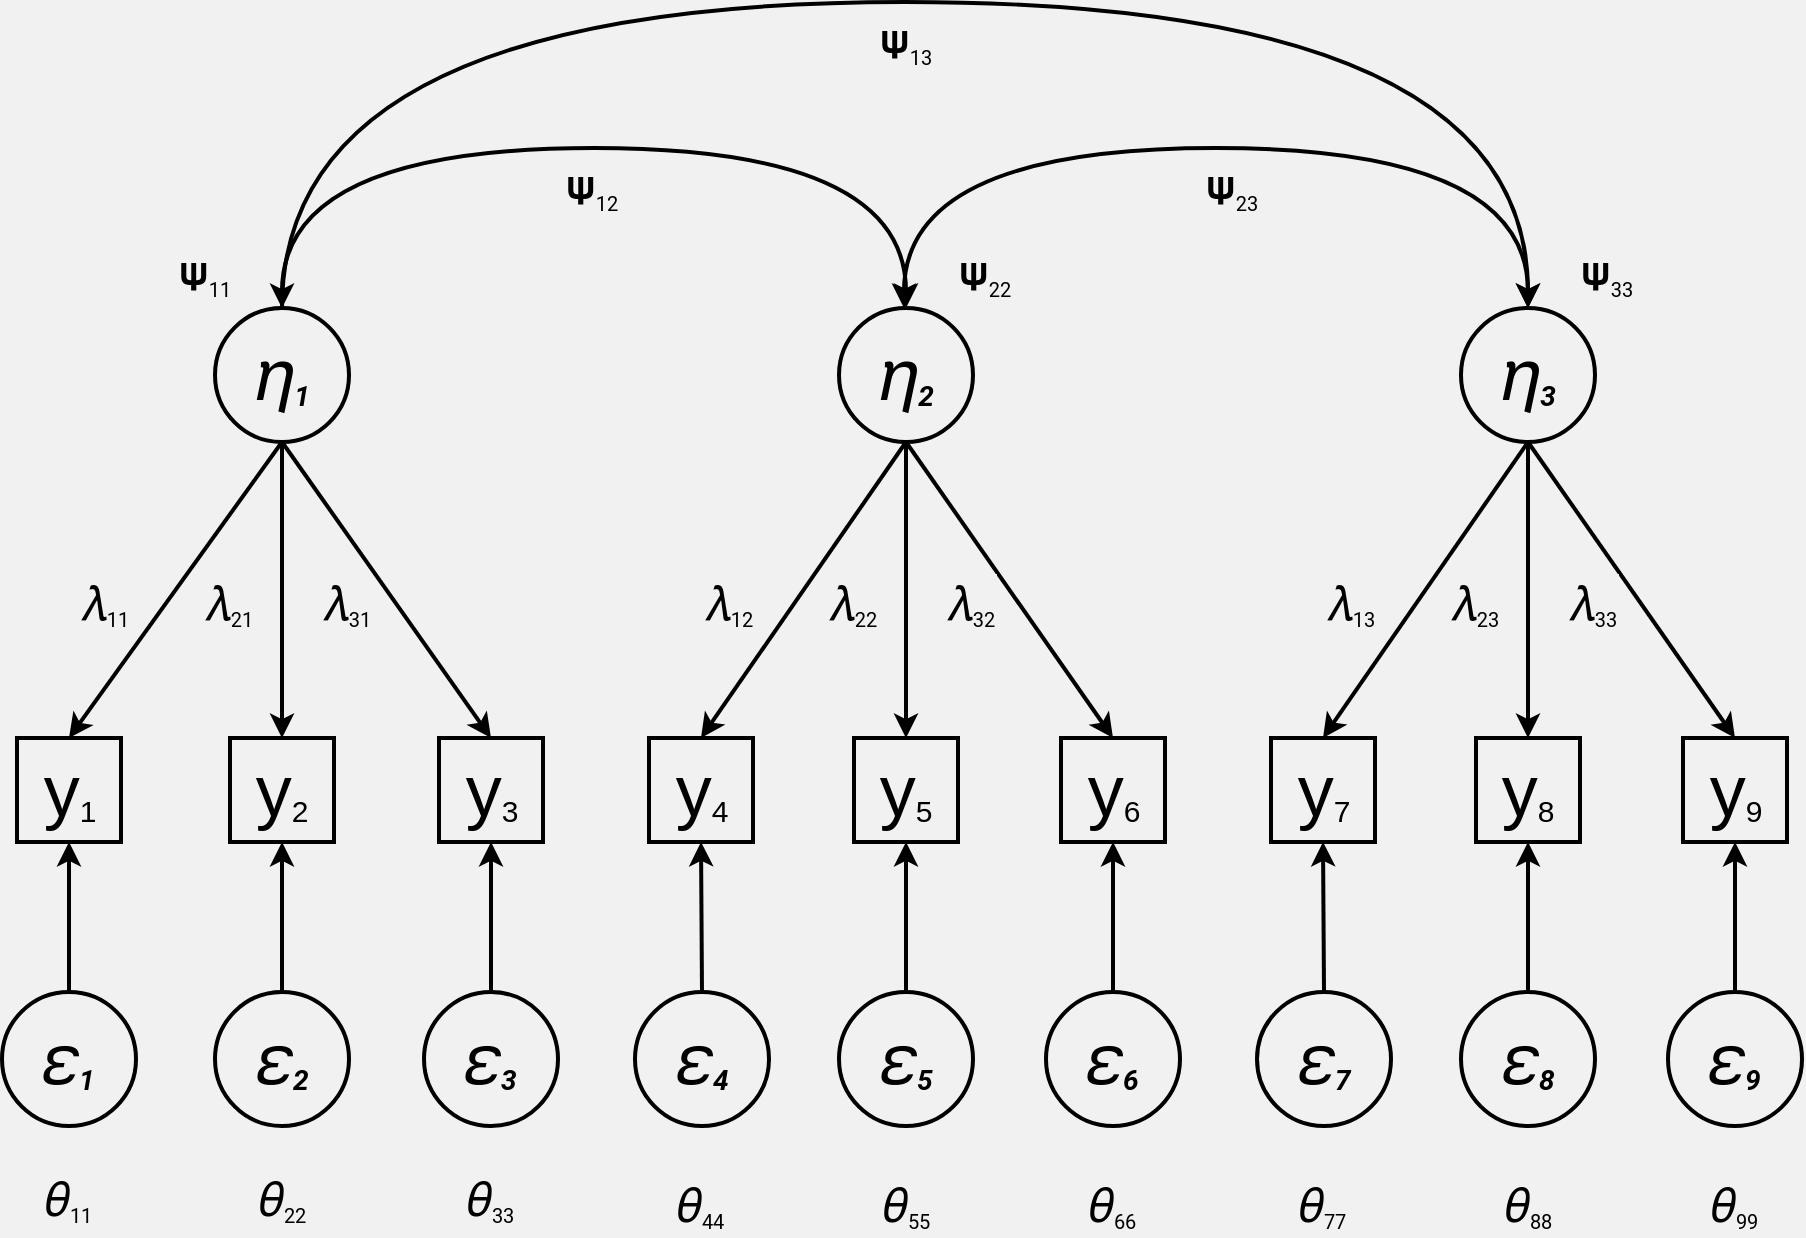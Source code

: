 <mxfile version="24.7.8">
  <diagram name="Página-1" id="ywiBC3HDWrVH8LoYeoai">
    <mxGraphModel dx="1393" dy="817" grid="0" gridSize="10" guides="1" tooltips="1" connect="1" arrows="1" fold="1" page="0" pageScale="1" pageWidth="1169" pageHeight="827" background="#f1f1f1" math="0" shadow="0">
      <root>
        <mxCell id="0" />
        <mxCell id="1" parent="0" />
        <mxCell id="p4lTBXX4uPj8gvHeLf1A-26" style="edgeStyle=orthogonalEdgeStyle;curved=1;rounded=0;orthogonalLoop=1;jettySize=auto;html=1;exitX=0.5;exitY=0;exitDx=0;exitDy=0;entryX=0.5;entryY=0;entryDx=0;entryDy=0;fillColor=#f5f5f5;strokeColor=#000000;labelBackgroundColor=#f1f1f1;strokeWidth=2;fontColor=default;" edge="1" parent="1" source="GbyF3fx3f7htL4Zepof5-1" target="p4lTBXX4uPj8gvHeLf1A-1">
          <mxGeometry relative="1" as="geometry">
            <Array as="points">
              <mxPoint x="262" y="69" />
              <mxPoint x="885" y="69" />
            </Array>
          </mxGeometry>
        </mxCell>
        <mxCell id="GbyF3fx3f7htL4Zepof5-1" value="&lt;span style=&quot;font-family: &amp;quot;Source Sans Pro&amp;quot;, Roboto, &amp;quot;San Francisco&amp;quot;, &amp;quot;Segoe UI&amp;quot;, sans-serif;&quot;&gt;&lt;font&gt;&lt;font style=&quot;font-size: 36px;&quot;&gt;𝜂&lt;/font&gt;&lt;i style=&quot;&quot;&gt;&lt;b style=&quot;&quot;&gt;&lt;sub style=&quot;&quot;&gt;&lt;font style=&quot;font-size: 14px;&quot;&gt;1&lt;/font&gt;&lt;/sub&gt;&lt;/b&gt;&lt;/i&gt;&lt;/font&gt;&lt;/span&gt;" style="ellipse;whiteSpace=wrap;html=1;aspect=fixed;strokeColor=#000000;fillColor=#f1f1f1;fontColor=default;labelBackgroundColor=#f1f1f1;strokeWidth=2;" parent="1" vertex="1">
          <mxGeometry x="228.5" y="222" width="67" height="67" as="geometry" />
        </mxCell>
        <mxCell id="GbyF3fx3f7htL4Zepof5-2" value="&lt;span style=&quot;font-family: &amp;quot;Source Sans Pro&amp;quot;, Roboto, &amp;quot;San Francisco&amp;quot;, &amp;quot;Segoe UI&amp;quot;, sans-serif;&quot;&gt;&lt;font&gt;&lt;font style=&quot;font-size: 36px;&quot;&gt;𝜂&lt;/font&gt;&lt;i style=&quot;&quot;&gt;&lt;b style=&quot;&quot;&gt;&lt;sub style=&quot;&quot;&gt;&lt;font style=&quot;font-size: 14px;&quot;&gt;2&lt;/font&gt;&lt;/sub&gt;&lt;/b&gt;&lt;/i&gt;&lt;/font&gt;&lt;/span&gt;" style="ellipse;whiteSpace=wrap;html=1;aspect=fixed;strokeColor=#000000;fillColor=#f1f1f1;fontColor=default;labelBackgroundColor=#f1f1f1;strokeWidth=2;" parent="1" vertex="1">
          <mxGeometry x="540.5" y="222" width="67" height="67" as="geometry" />
        </mxCell>
        <mxCell id="GbyF3fx3f7htL4Zepof5-3" value="&lt;font style=&quot;&quot;&gt;&lt;span style=&quot;font-size: 36px;&quot;&gt;y&lt;/span&gt;&lt;sub style=&quot;&quot;&gt;&lt;font style=&quot;font-size: 15px;&quot;&gt;2&lt;/font&gt;&lt;/sub&gt;&lt;/font&gt;" style="whiteSpace=wrap;html=1;aspect=fixed;strokeColor=#000000;fillColor=#f1f1f1;fontColor=default;labelBackgroundColor=#f1f1f1;strokeWidth=2;" parent="1" vertex="1">
          <mxGeometry x="236" y="437" width="52" height="52" as="geometry" />
        </mxCell>
        <mxCell id="GbyF3fx3f7htL4Zepof5-4" value="&lt;font style=&quot;&quot;&gt;&lt;span style=&quot;font-size: 36px;&quot;&gt;y&lt;/span&gt;&lt;sub style=&quot;&quot;&gt;&lt;font style=&quot;font-size: 15px;&quot;&gt;1&lt;/font&gt;&lt;/sub&gt;&lt;/font&gt;" style="whiteSpace=wrap;html=1;aspect=fixed;strokeColor=#000000;fillColor=#f1f1f1;fontColor=default;strokeWidth=2;" parent="1" vertex="1">
          <mxGeometry x="129.5" y="437" width="52" height="52" as="geometry" />
        </mxCell>
        <mxCell id="GbyF3fx3f7htL4Zepof5-5" value="&lt;font style=&quot;&quot;&gt;&lt;span style=&quot;font-size: 36px;&quot;&gt;y&lt;/span&gt;&lt;sub style=&quot;&quot;&gt;&lt;font style=&quot;font-size: 15px;&quot;&gt;3&lt;/font&gt;&lt;/sub&gt;&lt;/font&gt;" style="whiteSpace=wrap;html=1;aspect=fixed;strokeColor=#000000;fillColor=#f1f1f1;fontColor=default;labelBackgroundColor=#f1f1f1;strokeWidth=2;" parent="1" vertex="1">
          <mxGeometry x="340.5" y="437" width="52" height="52" as="geometry" />
        </mxCell>
        <mxCell id="GbyF3fx3f7htL4Zepof5-6" value="&lt;font style=&quot;&quot;&gt;&lt;span style=&quot;font-size: 36px;&quot;&gt;y&lt;/span&gt;&lt;sub style=&quot;&quot;&gt;&lt;font style=&quot;font-size: 15px;&quot;&gt;5&lt;/font&gt;&lt;/sub&gt;&lt;/font&gt;" style="whiteSpace=wrap;html=1;aspect=fixed;strokeColor=#000000;fillColor=#f1f1f1;fontColor=default;labelBackgroundColor=#f1f1f1;strokeWidth=2;" parent="1" vertex="1">
          <mxGeometry x="548" y="437" width="52" height="52" as="geometry" />
        </mxCell>
        <mxCell id="GbyF3fx3f7htL4Zepof5-7" value="&lt;font style=&quot;&quot;&gt;&lt;span style=&quot;font-size: 36px;&quot;&gt;y&lt;/span&gt;&lt;sub style=&quot;&quot;&gt;&lt;font style=&quot;font-size: 15px;&quot;&gt;4&lt;/font&gt;&lt;/sub&gt;&lt;/font&gt;" style="whiteSpace=wrap;html=1;aspect=fixed;strokeColor=#000000;fillColor=#f1f1f1;fontColor=default;labelBackgroundColor=#f1f1f1;strokeWidth=2;" parent="1" vertex="1">
          <mxGeometry x="445.5" y="437" width="52" height="52" as="geometry" />
        </mxCell>
        <mxCell id="GbyF3fx3f7htL4Zepof5-8" value="&lt;font style=&quot;&quot;&gt;&lt;span style=&quot;font-size: 36px;&quot;&gt;y&lt;/span&gt;&lt;sub style=&quot;&quot;&gt;&lt;font style=&quot;font-size: 15px;&quot;&gt;6&lt;/font&gt;&lt;/sub&gt;&lt;/font&gt;" style="whiteSpace=wrap;html=1;aspect=fixed;strokeColor=#000000;fillColor=#f1f1f1;fontColor=default;labelBackgroundColor=#f1f1f1;strokeWidth=2;" parent="1" vertex="1">
          <mxGeometry x="651.5" y="437" width="52" height="52" as="geometry" />
        </mxCell>
        <mxCell id="GbyF3fx3f7htL4Zepof5-9" value="" style="endArrow=classic;html=1;rounded=0;entryX=0.5;entryY=0;entryDx=0;entryDy=0;exitX=0.5;exitY=1;exitDx=0;exitDy=0;strokeColor=#000000;fillColor=#f5f5f5;labelBackgroundColor=#f1f1f1;strokeWidth=2;fontColor=default;" parent="1" source="GbyF3fx3f7htL4Zepof5-1" target="GbyF3fx3f7htL4Zepof5-4" edge="1">
          <mxGeometry width="50" height="50" relative="1" as="geometry">
            <mxPoint x="204.5" y="305" as="sourcePoint" />
            <mxPoint x="97.5" y="498" as="targetPoint" />
          </mxGeometry>
        </mxCell>
        <mxCell id="GbyF3fx3f7htL4Zepof5-10" value="" style="endArrow=classic;html=1;rounded=0;exitX=0.5;exitY=1;exitDx=0;exitDy=0;entryX=0.5;entryY=0;entryDx=0;entryDy=0;strokeColor=#000000;fillColor=#f5f5f5;labelBackgroundColor=#f1f1f1;strokeWidth=2;fontColor=default;" parent="1" source="GbyF3fx3f7htL4Zepof5-1" target="GbyF3fx3f7htL4Zepof5-3" edge="1">
          <mxGeometry width="50" height="50" relative="1" as="geometry">
            <mxPoint x="265.5" y="297" as="sourcePoint" />
            <mxPoint x="165.5" y="490" as="targetPoint" />
          </mxGeometry>
        </mxCell>
        <mxCell id="GbyF3fx3f7htL4Zepof5-11" value="" style="endArrow=classic;html=1;rounded=0;exitX=0.5;exitY=1;exitDx=0;exitDy=0;entryX=0.5;entryY=0;entryDx=0;entryDy=0;strokeColor=#000000;fillColor=#f5f5f5;labelBackgroundColor=#f1f1f1;strokeWidth=2;fontColor=default;" parent="1" source="GbyF3fx3f7htL4Zepof5-1" target="GbyF3fx3f7htL4Zepof5-5" edge="1">
          <mxGeometry width="50" height="50" relative="1" as="geometry">
            <mxPoint x="275.5" y="307" as="sourcePoint" />
            <mxPoint x="175.5" y="500" as="targetPoint" />
          </mxGeometry>
        </mxCell>
        <mxCell id="GbyF3fx3f7htL4Zepof5-12" value="" style="endArrow=classic;html=1;rounded=0;entryX=0.5;entryY=0;entryDx=0;entryDy=0;exitX=0.5;exitY=1;exitDx=0;exitDy=0;strokeColor=#000000;fillColor=#f5f5f5;labelBackgroundColor=#f1f1f1;strokeWidth=2;fontColor=default;" parent="1" source="GbyF3fx3f7htL4Zepof5-2" target="GbyF3fx3f7htL4Zepof5-7" edge="1">
          <mxGeometry width="50" height="50" relative="1" as="geometry">
            <mxPoint x="573.5" y="310" as="sourcePoint" />
            <mxPoint x="466.5" y="501" as="targetPoint" />
          </mxGeometry>
        </mxCell>
        <mxCell id="GbyF3fx3f7htL4Zepof5-13" value="" style="endArrow=classic;html=1;rounded=0;exitX=0.5;exitY=1;exitDx=0;exitDy=0;entryX=0.5;entryY=0;entryDx=0;entryDy=0;strokeColor=#000000;fillColor=#f5f5f5;labelBackgroundColor=#f1f1f1;strokeWidth=2;fontColor=default;" parent="1" source="GbyF3fx3f7htL4Zepof5-2" target="GbyF3fx3f7htL4Zepof5-6" edge="1">
          <mxGeometry width="50" height="50" relative="1" as="geometry">
            <mxPoint x="573.5" y="310" as="sourcePoint" />
            <mxPoint x="573.5" y="501" as="targetPoint" />
          </mxGeometry>
        </mxCell>
        <mxCell id="GbyF3fx3f7htL4Zepof5-14" value="" style="endArrow=classic;html=1;rounded=0;exitX=0.5;exitY=1;exitDx=0;exitDy=0;entryX=0.5;entryY=0;entryDx=0;entryDy=0;strokeColor=#000000;fillColor=#f5f5f5;labelBackgroundColor=#f1f1f1;strokeWidth=2;fontColor=default;" parent="1" source="GbyF3fx3f7htL4Zepof5-2" target="GbyF3fx3f7htL4Zepof5-8" edge="1">
          <mxGeometry width="50" height="50" relative="1" as="geometry">
            <mxPoint x="573.5" y="310" as="sourcePoint" />
            <mxPoint x="677.5" y="501" as="targetPoint" />
          </mxGeometry>
        </mxCell>
        <mxCell id="GbyF3fx3f7htL4Zepof5-18" value="" style="endArrow=classic;startArrow=classic;html=1;rounded=0;exitX=0.5;exitY=0;exitDx=0;exitDy=0;entryX=0.5;entryY=0;entryDx=0;entryDy=0;edgeStyle=orthogonalEdgeStyle;curved=1;strokeColor=#000000;fillColor=#f5f5f5;labelBackgroundColor=#f1f1f1;strokeWidth=2;fontColor=default;" parent="1" source="GbyF3fx3f7htL4Zepof5-1" target="GbyF3fx3f7htL4Zepof5-2" edge="1">
          <mxGeometry width="50" height="50" relative="1" as="geometry">
            <mxPoint x="274.5" y="211" as="sourcePoint" />
            <mxPoint x="324.5" y="161" as="targetPoint" />
            <Array as="points">
              <mxPoint x="262.5" y="142" />
              <mxPoint x="574.5" y="142" />
            </Array>
          </mxGeometry>
        </mxCell>
        <mxCell id="GbyF3fx3f7htL4Zepof5-20" value="&lt;span style=&quot;font-family: &amp;quot;Source Sans Pro&amp;quot;, Roboto, &amp;quot;San Francisco&amp;quot;, &amp;quot;Segoe UI&amp;quot;, sans-serif; background-color: rgb(241, 241, 241);&quot;&gt;&lt;font style=&quot;&quot;&gt;&lt;font style=&quot;&quot;&gt;&lt;font style=&quot;font-size: 36px;&quot;&gt;𝜀&lt;/font&gt;&lt;/font&gt;&lt;i style=&quot;&quot;&gt;&lt;b style=&quot;&quot;&gt;&lt;sub style=&quot;&quot;&gt;&lt;font style=&quot;font-size: 14px;&quot;&gt;1&lt;/font&gt;&lt;/sub&gt;&lt;/b&gt;&lt;/i&gt;&lt;/font&gt;&lt;/span&gt;" style="ellipse;whiteSpace=wrap;html=1;aspect=fixed;strokeColor=#000000;fillColor=#f1f1f1;fontColor=default;strokeWidth=2;" parent="1" vertex="1">
          <mxGeometry x="122" y="564" width="67" height="67" as="geometry" />
        </mxCell>
        <mxCell id="GbyF3fx3f7htL4Zepof5-21" value="&lt;span style=&quot;font-family: &amp;quot;Source Sans Pro&amp;quot;, Roboto, &amp;quot;San Francisco&amp;quot;, &amp;quot;Segoe UI&amp;quot;, sans-serif;&quot;&gt;&lt;font&gt;&lt;font&gt;&lt;font style=&quot;font-size: 36px;&quot;&gt;𝜀&lt;/font&gt;&lt;/font&gt;&lt;i style=&quot;&quot;&gt;&lt;b style=&quot;&quot;&gt;&lt;sub style=&quot;&quot;&gt;&lt;font style=&quot;font-size: 14px;&quot;&gt;2&lt;/font&gt;&lt;/sub&gt;&lt;/b&gt;&lt;/i&gt;&lt;/font&gt;&lt;/span&gt;" style="ellipse;whiteSpace=wrap;html=1;aspect=fixed;strokeColor=#000000;fillColor=#f1f1f1;fontColor=default;labelBackgroundColor=#f1f1f1;strokeWidth=2;" parent="1" vertex="1">
          <mxGeometry x="228.5" y="564" width="67" height="67" as="geometry" />
        </mxCell>
        <mxCell id="GbyF3fx3f7htL4Zepof5-22" value="&lt;span style=&quot;font-family: &amp;quot;Source Sans Pro&amp;quot;, Roboto, &amp;quot;San Francisco&amp;quot;, &amp;quot;Segoe UI&amp;quot;, sans-serif;&quot;&gt;&lt;font&gt;&lt;font&gt;&lt;font style=&quot;font-size: 36px;&quot;&gt;𝜀&lt;/font&gt;&lt;/font&gt;&lt;i style=&quot;&quot;&gt;&lt;b style=&quot;&quot;&gt;&lt;sub style=&quot;&quot;&gt;&lt;font style=&quot;font-size: 14px;&quot;&gt;3&lt;/font&gt;&lt;/sub&gt;&lt;/b&gt;&lt;/i&gt;&lt;/font&gt;&lt;/span&gt;" style="ellipse;whiteSpace=wrap;html=1;aspect=fixed;strokeColor=#000000;fillColor=#f1f1f1;fontColor=default;labelBackgroundColor=#f1f1f1;strokeWidth=2;" parent="1" vertex="1">
          <mxGeometry x="333" y="564" width="67" height="67" as="geometry" />
        </mxCell>
        <mxCell id="GbyF3fx3f7htL4Zepof5-23" value="&lt;span style=&quot;font-family: &amp;quot;Source Sans Pro&amp;quot;, Roboto, &amp;quot;San Francisco&amp;quot;, &amp;quot;Segoe UI&amp;quot;, sans-serif;&quot;&gt;&lt;font&gt;&lt;font&gt;&lt;font style=&quot;font-size: 36px;&quot;&gt;𝜀&lt;/font&gt;&lt;/font&gt;&lt;i style=&quot;&quot;&gt;&lt;b style=&quot;&quot;&gt;&lt;sub style=&quot;&quot;&gt;&lt;font style=&quot;font-size: 14px;&quot;&gt;4&lt;/font&gt;&lt;/sub&gt;&lt;/b&gt;&lt;/i&gt;&lt;/font&gt;&lt;/span&gt;" style="ellipse;whiteSpace=wrap;html=1;aspect=fixed;strokeColor=#000000;fillColor=#f1f1f1;fontColor=default;labelBackgroundColor=#f1f1f1;strokeWidth=2;" parent="1" vertex="1">
          <mxGeometry x="438.5" y="564" width="67" height="67" as="geometry" />
        </mxCell>
        <mxCell id="GbyF3fx3f7htL4Zepof5-24" value="&lt;span style=&quot;font-family: &amp;quot;Source Sans Pro&amp;quot;, Roboto, &amp;quot;San Francisco&amp;quot;, &amp;quot;Segoe UI&amp;quot;, sans-serif;&quot;&gt;&lt;font&gt;&lt;font&gt;&lt;font style=&quot;font-size: 36px;&quot;&gt;𝜀&lt;/font&gt;&lt;/font&gt;&lt;i style=&quot;&quot;&gt;&lt;b style=&quot;&quot;&gt;&lt;sub style=&quot;&quot;&gt;&lt;font style=&quot;font-size: 14px;&quot;&gt;5&lt;/font&gt;&lt;/sub&gt;&lt;/b&gt;&lt;/i&gt;&lt;/font&gt;&lt;/span&gt;" style="ellipse;whiteSpace=wrap;html=1;aspect=fixed;strokeColor=#000000;fillColor=#f1f1f1;fontColor=default;labelBackgroundColor=#f1f1f1;strokeWidth=2;" parent="1" vertex="1">
          <mxGeometry x="540.5" y="564" width="67" height="67" as="geometry" />
        </mxCell>
        <mxCell id="GbyF3fx3f7htL4Zepof5-25" value="&lt;span style=&quot;font-family: &amp;quot;Source Sans Pro&amp;quot;, Roboto, &amp;quot;San Francisco&amp;quot;, &amp;quot;Segoe UI&amp;quot;, sans-serif;&quot;&gt;&lt;font&gt;&lt;font&gt;&lt;font style=&quot;font-size: 36px;&quot;&gt;𝜀&lt;/font&gt;&lt;/font&gt;&lt;i style=&quot;&quot;&gt;&lt;b style=&quot;&quot;&gt;&lt;sub style=&quot;&quot;&gt;&lt;font style=&quot;font-size: 14px;&quot;&gt;6&lt;/font&gt;&lt;/sub&gt;&lt;/b&gt;&lt;/i&gt;&lt;/font&gt;&lt;/span&gt;" style="ellipse;whiteSpace=wrap;html=1;aspect=fixed;strokeColor=#000000;fillColor=#f1f1f1;fontColor=default;labelBackgroundColor=#f1f1f1;strokeWidth=2;" parent="1" vertex="1">
          <mxGeometry x="644" y="564" width="67" height="67" as="geometry" />
        </mxCell>
        <mxCell id="GbyF3fx3f7htL4Zepof5-26" value="" style="endArrow=classic;html=1;rounded=0;entryX=0.5;entryY=1;entryDx=0;entryDy=0;exitX=0.5;exitY=0;exitDx=0;exitDy=0;strokeColor=#000000;fillColor=#f5f5f5;labelBackgroundColor=#f1f1f1;strokeWidth=2;fontColor=default;" parent="1" source="GbyF3fx3f7htL4Zepof5-20" target="GbyF3fx3f7htL4Zepof5-4" edge="1">
          <mxGeometry width="50" height="50" relative="1" as="geometry">
            <mxPoint x="268.5" y="317" as="sourcePoint" />
            <mxPoint x="161.5" y="508" as="targetPoint" />
          </mxGeometry>
        </mxCell>
        <mxCell id="GbyF3fx3f7htL4Zepof5-28" value="" style="endArrow=classic;html=1;rounded=0;entryX=0.5;entryY=1;entryDx=0;entryDy=0;exitX=0.5;exitY=0;exitDx=0;exitDy=0;strokeColor=#000000;fillColor=#f5f5f5;labelBackgroundColor=#f1f1f1;strokeWidth=2;fontColor=default;" parent="1" source="GbyF3fx3f7htL4Zepof5-21" target="GbyF3fx3f7htL4Zepof5-3" edge="1">
          <mxGeometry width="50" height="50" relative="1" as="geometry">
            <mxPoint x="261.5" y="539" as="sourcePoint" />
            <mxPoint x="261.5" y="487" as="targetPoint" />
          </mxGeometry>
        </mxCell>
        <mxCell id="GbyF3fx3f7htL4Zepof5-30" value="" style="endArrow=classic;html=1;rounded=0;entryX=0.5;entryY=1;entryDx=0;entryDy=0;exitX=0.5;exitY=0;exitDx=0;exitDy=0;strokeColor=#000000;fillColor=#f5f5f5;labelBackgroundColor=#f1f1f1;strokeWidth=2;fontColor=default;" parent="1" source="GbyF3fx3f7htL4Zepof5-22" target="GbyF3fx3f7htL4Zepof5-5" edge="1">
          <mxGeometry width="50" height="50" relative="1" as="geometry">
            <mxPoint x="366" y="551" as="sourcePoint" />
            <mxPoint x="366" y="499" as="targetPoint" />
          </mxGeometry>
        </mxCell>
        <mxCell id="GbyF3fx3f7htL4Zepof5-31" value="" style="endArrow=classic;html=1;rounded=0;entryX=0.5;entryY=1;entryDx=0;entryDy=0;exitX=0.5;exitY=0;exitDx=0;exitDy=0;strokeColor=#000000;fillColor=#f5f5f5;labelBackgroundColor=#f1f1f1;strokeWidth=2;fontColor=default;" parent="1" source="GbyF3fx3f7htL4Zepof5-23" target="GbyF3fx3f7htL4Zepof5-7" edge="1">
          <mxGeometry width="50" height="50" relative="1" as="geometry">
            <mxPoint x="376.5" y="551" as="sourcePoint" />
            <mxPoint x="376.5" y="499" as="targetPoint" />
          </mxGeometry>
        </mxCell>
        <mxCell id="GbyF3fx3f7htL4Zepof5-32" value="" style="endArrow=classic;html=1;rounded=0;entryX=0.5;entryY=1;entryDx=0;entryDy=0;exitX=0.5;exitY=0;exitDx=0;exitDy=0;strokeColor=#000000;fillColor=#f5f5f5;labelBackgroundColor=#f1f1f1;strokeWidth=2;fontColor=default;" parent="1" source="GbyF3fx3f7htL4Zepof5-24" target="GbyF3fx3f7htL4Zepof5-6" edge="1">
          <mxGeometry width="50" height="50" relative="1" as="geometry">
            <mxPoint x="482.5" y="551" as="sourcePoint" />
            <mxPoint x="481.5" y="499" as="targetPoint" />
          </mxGeometry>
        </mxCell>
        <mxCell id="GbyF3fx3f7htL4Zepof5-33" value="" style="endArrow=classic;html=1;rounded=0;entryX=0.5;entryY=1;entryDx=0;entryDy=0;exitX=0.5;exitY=0;exitDx=0;exitDy=0;strokeColor=#000000;fillColor=#f5f5f5;labelBackgroundColor=#f1f1f1;strokeWidth=2;fontColor=default;" parent="1" source="GbyF3fx3f7htL4Zepof5-25" target="GbyF3fx3f7htL4Zepof5-8" edge="1">
          <mxGeometry width="50" height="50" relative="1" as="geometry">
            <mxPoint x="679.5" y="548" as="sourcePoint" />
            <mxPoint x="679.5" y="496" as="targetPoint" />
          </mxGeometry>
        </mxCell>
        <mxCell id="GbyF3fx3f7htL4Zepof5-37" value="&lt;span style=&quot;font-family: &amp;quot;Source Sans Pro&amp;quot;, Roboto, &amp;quot;San Francisco&amp;quot;, &amp;quot;Segoe UI&amp;quot;, sans-serif;&quot;&gt;&lt;font style=&quot;&quot;&gt;&lt;span style=&quot;font-size: 18px;&quot;&gt;𝚿&lt;/span&gt;&lt;sub style=&quot;&quot;&gt;&lt;font style=&quot;&quot;&gt;12&lt;/font&gt;&lt;/sub&gt;&lt;/font&gt;&lt;/span&gt;" style="text;html=1;align=center;verticalAlign=middle;whiteSpace=wrap;rounded=0;strokeColor=none;fillColor=#f1f1f1;fontColor=default;labelBackgroundColor=#f1f1f1;strokeWidth=2;" parent="1" vertex="1">
          <mxGeometry x="386.5" y="149" width="60" height="30" as="geometry" />
        </mxCell>
        <mxCell id="GbyF3fx3f7htL4Zepof5-41" value="&lt;span style=&quot;font-family: &amp;quot;Source Sans Pro&amp;quot;, Roboto, &amp;quot;San Francisco&amp;quot;, &amp;quot;Segoe UI&amp;quot;, sans-serif;&quot;&gt;&lt;font style=&quot;&quot;&gt;&lt;span style=&quot;font-size: 18px;&quot;&gt;𝚿&lt;/span&gt;&lt;sub style=&quot;&quot;&gt;&lt;font style=&quot;&quot;&gt;11&lt;/font&gt;&lt;/sub&gt;&lt;/font&gt;&lt;/span&gt;" style="text;html=1;align=center;verticalAlign=middle;whiteSpace=wrap;rounded=0;fillColor=#f1f1f1;fontColor=default;strokeColor=none;labelBackgroundColor=#f1f1f1;strokeWidth=2;" parent="1" vertex="1">
          <mxGeometry x="209.5" y="192" width="26.5" height="30" as="geometry" />
        </mxCell>
        <mxCell id="GbyF3fx3f7htL4Zepof5-42" value="&lt;span style=&quot;font-family: &amp;quot;Source Sans Pro&amp;quot;, Roboto, &amp;quot;San Francisco&amp;quot;, &amp;quot;Segoe UI&amp;quot;, sans-serif;&quot;&gt;&lt;font style=&quot;&quot;&gt;&lt;span style=&quot;font-size: 18px;&quot;&gt;𝚿&lt;/span&gt;&lt;sub style=&quot;&quot;&gt;&lt;font&gt;22&lt;/font&gt;&lt;/sub&gt;&lt;/font&gt;&lt;/span&gt;" style="text;html=1;align=center;verticalAlign=middle;whiteSpace=wrap;rounded=0;strokeColor=none;fillColor=#f1f1f1;fontColor=default;labelBackgroundColor=#f1f1f1;strokeWidth=2;" parent="1" vertex="1">
          <mxGeometry x="600" y="192" width="26.5" height="30" as="geometry" />
        </mxCell>
        <mxCell id="GbyF3fx3f7htL4Zepof5-50" value="&lt;span style=&quot;font-family: &amp;quot;Source Sans Pro&amp;quot;, Roboto, &amp;quot;San Francisco&amp;quot;, &amp;quot;Segoe UI&amp;quot;, sans-serif;&quot;&gt;&lt;font&gt;&lt;span&gt;&lt;font style=&quot;font-size: 24px;&quot;&gt;𝜃&lt;/font&gt;&lt;/span&gt;&lt;sub style=&quot;&quot;&gt;&lt;font&gt;11&lt;/font&gt;&lt;/sub&gt;&lt;/font&gt;&lt;/span&gt;" style="text;html=1;align=center;verticalAlign=middle;whiteSpace=wrap;rounded=0;strokeColor=none;fillColor=#f1f1f1;fontColor=default;labelBackgroundColor=#f1f1f1;strokeWidth=2;" parent="1" vertex="1">
          <mxGeometry x="142.25" y="653" width="26.5" height="30" as="geometry" />
        </mxCell>
        <mxCell id="GbyF3fx3f7htL4Zepof5-51" value="&lt;span style=&quot;font-family: &amp;quot;Source Sans Pro&amp;quot;, Roboto, &amp;quot;San Francisco&amp;quot;, &amp;quot;Segoe UI&amp;quot;, sans-serif;&quot;&gt;&lt;font&gt;&lt;span&gt;&lt;font style=&quot;font-size: 24px;&quot;&gt;𝜃&lt;/font&gt;&lt;/span&gt;&lt;sub style=&quot;&quot;&gt;&lt;font&gt;22&lt;/font&gt;&lt;/sub&gt;&lt;/font&gt;&lt;/span&gt;" style="text;html=1;align=center;verticalAlign=middle;whiteSpace=wrap;rounded=0;strokeColor=none;fillColor=#f1f1f1;fontColor=default;labelBackgroundColor=#f1f1f1;strokeWidth=2;" parent="1" vertex="1">
          <mxGeometry x="248.75" y="653" width="26.5" height="30" as="geometry" />
        </mxCell>
        <mxCell id="GbyF3fx3f7htL4Zepof5-52" value="&lt;span style=&quot;font-family: &amp;quot;Source Sans Pro&amp;quot;, Roboto, &amp;quot;San Francisco&amp;quot;, &amp;quot;Segoe UI&amp;quot;, sans-serif;&quot;&gt;&lt;font&gt;&lt;span&gt;&lt;font style=&quot;font-size: 24px;&quot;&gt;𝜃&lt;/font&gt;&lt;/span&gt;&lt;sub style=&quot;&quot;&gt;&lt;font&gt;33&lt;/font&gt;&lt;/sub&gt;&lt;/font&gt;&lt;/span&gt;" style="text;html=1;align=center;verticalAlign=middle;whiteSpace=wrap;rounded=0;strokeColor=none;fillColor=#f1f1f1;fontColor=default;labelBackgroundColor=#f1f1f1;strokeWidth=2;" parent="1" vertex="1">
          <mxGeometry x="353.25" y="653" width="26.5" height="30" as="geometry" />
        </mxCell>
        <mxCell id="GbyF3fx3f7htL4Zepof5-53" value="&lt;span style=&quot;font-family: &amp;quot;Source Sans Pro&amp;quot;, Roboto, &amp;quot;San Francisco&amp;quot;, &amp;quot;Segoe UI&amp;quot;, sans-serif;&quot;&gt;&lt;font&gt;&lt;span&gt;&lt;font style=&quot;font-size: 24px;&quot;&gt;𝜃&lt;/font&gt;&lt;/span&gt;&lt;sub style=&quot;&quot;&gt;&lt;font&gt;44&lt;/font&gt;&lt;/sub&gt;&lt;/font&gt;&lt;/span&gt;" style="text;html=1;align=center;verticalAlign=middle;whiteSpace=wrap;rounded=0;strokeColor=none;fillColor=#f1f1f1;fontColor=default;labelBackgroundColor=#f1f1f1;strokeWidth=2;" parent="1" vertex="1">
          <mxGeometry x="458.25" y="656" width="26.5" height="30" as="geometry" />
        </mxCell>
        <mxCell id="GbyF3fx3f7htL4Zepof5-54" value="&lt;span style=&quot;font-family: &amp;quot;Source Sans Pro&amp;quot;, Roboto, &amp;quot;San Francisco&amp;quot;, &amp;quot;Segoe UI&amp;quot;, sans-serif;&quot;&gt;&lt;font&gt;&lt;span&gt;&lt;font style=&quot;font-size: 24px;&quot;&gt;𝜃&lt;/font&gt;&lt;/span&gt;&lt;sub style=&quot;&quot;&gt;&lt;font&gt;55&lt;/font&gt;&lt;/sub&gt;&lt;/font&gt;&lt;/span&gt;" style="text;html=1;align=center;verticalAlign=middle;whiteSpace=wrap;rounded=0;strokeColor=none;fillColor=#f1f1f1;fontColor=default;labelBackgroundColor=#f1f1f1;strokeWidth=2;" parent="1" vertex="1">
          <mxGeometry x="560.75" y="656" width="26.5" height="30" as="geometry" />
        </mxCell>
        <mxCell id="GbyF3fx3f7htL4Zepof5-55" value="&lt;span style=&quot;font-family: &amp;quot;Source Sans Pro&amp;quot;, Roboto, &amp;quot;San Francisco&amp;quot;, &amp;quot;Segoe UI&amp;quot;, sans-serif;&quot;&gt;&lt;font&gt;&lt;span&gt;&lt;font style=&quot;font-size: 24px;&quot;&gt;𝜃&lt;/font&gt;&lt;/span&gt;&lt;sub style=&quot;&quot;&gt;&lt;font&gt;66&lt;/font&gt;&lt;/sub&gt;&lt;/font&gt;&lt;/span&gt;" style="text;html=1;align=center;verticalAlign=middle;whiteSpace=wrap;rounded=0;strokeColor=none;fillColor=#f1f1f1;fontColor=default;labelBackgroundColor=#f1f1f1;strokeWidth=2;" parent="1" vertex="1">
          <mxGeometry x="664.25" y="656" width="26.5" height="30" as="geometry" />
        </mxCell>
        <mxCell id="GbyF3fx3f7htL4Zepof5-56" value="&lt;span style=&quot;font-family: &amp;quot;Source Sans Pro&amp;quot;, Roboto, &amp;quot;San Francisco&amp;quot;, &amp;quot;Segoe UI&amp;quot;, sans-serif;&quot;&gt;&lt;font&gt;&lt;font style=&quot;font-size: 24px;&quot;&gt;𝜆&lt;/font&gt;&lt;sub style=&quot;&quot;&gt;&lt;font&gt;11&lt;/font&gt;&lt;/sub&gt;&lt;/font&gt;&lt;/span&gt;" style="text;html=1;align=center;verticalAlign=middle;whiteSpace=wrap;rounded=0;strokeColor=none;fillColor=#f1f1f1;fontColor=default;labelBackgroundColor=#f1f1f1;strokeWidth=2;" parent="1" vertex="1">
          <mxGeometry x="159.5" y="355" width="26.5" height="30" as="geometry" />
        </mxCell>
        <mxCell id="GbyF3fx3f7htL4Zepof5-57" value="&lt;span style=&quot;font-family: &amp;quot;Source Sans Pro&amp;quot;, Roboto, &amp;quot;San Francisco&amp;quot;, &amp;quot;Segoe UI&amp;quot;, sans-serif;&quot;&gt;&lt;font&gt;&lt;font style=&quot;font-size: 24px;&quot;&gt;𝜆&lt;/font&gt;&lt;sub style=&quot;&quot;&gt;&lt;font&gt;21&lt;/font&gt;&lt;/sub&gt;&lt;/font&gt;&lt;/span&gt;" style="text;html=1;align=center;verticalAlign=middle;whiteSpace=wrap;rounded=0;strokeColor=none;fillColor=#f1f1f1;fontColor=default;labelBackgroundColor=#f1f1f1;strokeWidth=2;" parent="1" vertex="1">
          <mxGeometry x="221.5" y="355" width="26.5" height="30" as="geometry" />
        </mxCell>
        <mxCell id="GbyF3fx3f7htL4Zepof5-58" value="&lt;span style=&quot;font-family: &amp;quot;Source Sans Pro&amp;quot;, Roboto, &amp;quot;San Francisco&amp;quot;, &amp;quot;Segoe UI&amp;quot;, sans-serif;&quot;&gt;&lt;font&gt;&lt;font style=&quot;font-size: 24px;&quot;&gt;𝜆&lt;/font&gt;&lt;sub style=&quot;&quot;&gt;&lt;font&gt;31&lt;/font&gt;&lt;/sub&gt;&lt;/font&gt;&lt;/span&gt;" style="text;html=1;align=center;verticalAlign=middle;whiteSpace=wrap;rounded=0;strokeColor=none;fillColor=#f1f1f1;fontColor=default;labelBackgroundColor=#f1f1f1;strokeWidth=2;" parent="1" vertex="1">
          <mxGeometry x="281" y="355" width="26.5" height="30" as="geometry" />
        </mxCell>
        <mxCell id="GbyF3fx3f7htL4Zepof5-59" value="&lt;span style=&quot;font-family: &amp;quot;Source Sans Pro&amp;quot;, Roboto, &amp;quot;San Francisco&amp;quot;, &amp;quot;Segoe UI&amp;quot;, sans-serif;&quot;&gt;&lt;font&gt;&lt;font style=&quot;font-size: 24px;&quot;&gt;𝜆&lt;/font&gt;&lt;sub style=&quot;&quot;&gt;&lt;font&gt;12&lt;/font&gt;&lt;/sub&gt;&lt;/font&gt;&lt;/span&gt;" style="text;html=1;align=center;verticalAlign=middle;whiteSpace=wrap;rounded=0;strokeColor=none;fillColor=#f1f1f1;fontColor=default;labelBackgroundColor=#f1f1f1;strokeWidth=2;" parent="1" vertex="1">
          <mxGeometry x="471.5" y="355" width="26.5" height="30" as="geometry" />
        </mxCell>
        <mxCell id="GbyF3fx3f7htL4Zepof5-61" value="&lt;span style=&quot;font-family: &amp;quot;Source Sans Pro&amp;quot;, Roboto, &amp;quot;San Francisco&amp;quot;, &amp;quot;Segoe UI&amp;quot;, sans-serif;&quot;&gt;&lt;font&gt;&lt;font style=&quot;font-size: 24px;&quot;&gt;𝜆&lt;/font&gt;&lt;sub style=&quot;&quot;&gt;&lt;font&gt;32&lt;/font&gt;&lt;/sub&gt;&lt;/font&gt;&lt;/span&gt;" style="text;html=1;align=center;verticalAlign=middle;whiteSpace=wrap;rounded=0;strokeColor=none;fillColor=#f1f1f1;fontColor=default;labelBackgroundColor=#f1f1f1;strokeWidth=2;" parent="1" vertex="1">
          <mxGeometry x="593" y="355" width="26.5" height="30" as="geometry" />
        </mxCell>
        <mxCell id="GbyF3fx3f7htL4Zepof5-60" value="&lt;span style=&quot;font-family: &amp;quot;Source Sans Pro&amp;quot;, Roboto, &amp;quot;San Francisco&amp;quot;, &amp;quot;Segoe UI&amp;quot;, sans-serif;&quot;&gt;&lt;font&gt;&lt;font style=&quot;font-size: 24px;&quot;&gt;𝜆&lt;/font&gt;&lt;sub style=&quot;&quot;&gt;&lt;font&gt;22&lt;/font&gt;&lt;/sub&gt;&lt;/font&gt;&lt;/span&gt;" style="text;html=1;align=center;verticalAlign=middle;whiteSpace=wrap;rounded=0;strokeColor=none;fillColor=#f1f1f1;fontColor=default;labelBackgroundColor=#f1f1f1;strokeWidth=2;" parent="1" vertex="1">
          <mxGeometry x="533.5" y="355" width="26.5" height="30" as="geometry" />
        </mxCell>
        <mxCell id="p4lTBXX4uPj8gvHeLf1A-1" value="&lt;span style=&quot;font-family: &amp;quot;Source Sans Pro&amp;quot;, Roboto, &amp;quot;San Francisco&amp;quot;, &amp;quot;Segoe UI&amp;quot;, sans-serif;&quot;&gt;&lt;font&gt;&lt;font style=&quot;font-size: 36px;&quot;&gt;𝜂&lt;/font&gt;&lt;i style=&quot;&quot;&gt;&lt;b style=&quot;&quot;&gt;&lt;sub style=&quot;&quot;&gt;&lt;font style=&quot;font-size: 14px;&quot;&gt;3&lt;/font&gt;&lt;/sub&gt;&lt;/b&gt;&lt;/i&gt;&lt;/font&gt;&lt;/span&gt;" style="ellipse;whiteSpace=wrap;html=1;aspect=fixed;strokeColor=#000000;fillColor=#f1f1f1;fontColor=default;labelBackgroundColor=#f1f1f1;strokeWidth=2;" vertex="1" parent="1">
          <mxGeometry x="851.5" y="222" width="67" height="67" as="geometry" />
        </mxCell>
        <mxCell id="p4lTBXX4uPj8gvHeLf1A-2" value="&lt;font style=&quot;&quot;&gt;&lt;span style=&quot;font-size: 36px;&quot;&gt;y&lt;/span&gt;&lt;sub style=&quot;&quot;&gt;&lt;font style=&quot;font-size: 15px;&quot;&gt;8&lt;/font&gt;&lt;/sub&gt;&lt;/font&gt;" style="whiteSpace=wrap;html=1;aspect=fixed;strokeColor=#000000;fillColor=#f1f1f1;fontColor=default;labelBackgroundColor=#f1f1f1;strokeWidth=2;" vertex="1" parent="1">
          <mxGeometry x="859" y="437" width="52" height="52" as="geometry" />
        </mxCell>
        <mxCell id="p4lTBXX4uPj8gvHeLf1A-3" value="&lt;font style=&quot;&quot;&gt;&lt;span style=&quot;font-size: 36px;&quot;&gt;y&lt;/span&gt;&lt;sub style=&quot;&quot;&gt;&lt;font style=&quot;font-size: 15px;&quot;&gt;7&lt;/font&gt;&lt;/sub&gt;&lt;/font&gt;" style="whiteSpace=wrap;html=1;aspect=fixed;strokeColor=#000000;fillColor=#f1f1f1;fontColor=default;labelBackgroundColor=#f1f1f1;strokeWidth=2;" vertex="1" parent="1">
          <mxGeometry x="756.5" y="437" width="52" height="52" as="geometry" />
        </mxCell>
        <mxCell id="p4lTBXX4uPj8gvHeLf1A-4" value="&lt;font style=&quot;&quot;&gt;&lt;span style=&quot;font-size: 36px;&quot;&gt;y&lt;/span&gt;&lt;sub style=&quot;&quot;&gt;&lt;font style=&quot;font-size: 15px;&quot;&gt;9&lt;/font&gt;&lt;/sub&gt;&lt;/font&gt;" style="whiteSpace=wrap;html=1;aspect=fixed;strokeColor=#000000;fillColor=#f1f1f1;fontColor=default;labelBackgroundColor=#f1f1f1;strokeWidth=2;" vertex="1" parent="1">
          <mxGeometry x="962.5" y="437" width="52" height="52" as="geometry" />
        </mxCell>
        <mxCell id="p4lTBXX4uPj8gvHeLf1A-5" value="" style="endArrow=classic;html=1;rounded=0;entryX=0.5;entryY=0;entryDx=0;entryDy=0;exitX=0.5;exitY=1;exitDx=0;exitDy=0;strokeColor=#000000;fillColor=#f5f5f5;labelBackgroundColor=#f1f1f1;strokeWidth=2;fontColor=default;" edge="1" parent="1" source="p4lTBXX4uPj8gvHeLf1A-1" target="p4lTBXX4uPj8gvHeLf1A-3">
          <mxGeometry width="50" height="50" relative="1" as="geometry">
            <mxPoint x="884.5" y="310" as="sourcePoint" />
            <mxPoint x="777.5" y="501" as="targetPoint" />
          </mxGeometry>
        </mxCell>
        <mxCell id="p4lTBXX4uPj8gvHeLf1A-6" value="" style="endArrow=classic;html=1;rounded=0;exitX=0.5;exitY=1;exitDx=0;exitDy=0;entryX=0.5;entryY=0;entryDx=0;entryDy=0;strokeColor=#000000;fillColor=#f5f5f5;labelBackgroundColor=#f1f1f1;strokeWidth=2;fontColor=default;" edge="1" parent="1" source="p4lTBXX4uPj8gvHeLf1A-1" target="p4lTBXX4uPj8gvHeLf1A-2">
          <mxGeometry width="50" height="50" relative="1" as="geometry">
            <mxPoint x="884.5" y="310" as="sourcePoint" />
            <mxPoint x="884.5" y="501" as="targetPoint" />
          </mxGeometry>
        </mxCell>
        <mxCell id="p4lTBXX4uPj8gvHeLf1A-7" value="" style="endArrow=classic;html=1;rounded=0;exitX=0.5;exitY=1;exitDx=0;exitDy=0;entryX=0.5;entryY=0;entryDx=0;entryDy=0;strokeColor=#000000;fillColor=#f5f5f5;labelBackgroundColor=#f1f1f1;strokeWidth=2;fontColor=default;" edge="1" parent="1" source="p4lTBXX4uPj8gvHeLf1A-1" target="p4lTBXX4uPj8gvHeLf1A-4">
          <mxGeometry width="50" height="50" relative="1" as="geometry">
            <mxPoint x="884.5" y="310" as="sourcePoint" />
            <mxPoint x="988.5" y="501" as="targetPoint" />
          </mxGeometry>
        </mxCell>
        <mxCell id="p4lTBXX4uPj8gvHeLf1A-8" value="&lt;span style=&quot;font-family: &amp;quot;Source Sans Pro&amp;quot;, Roboto, &amp;quot;San Francisco&amp;quot;, &amp;quot;Segoe UI&amp;quot;, sans-serif;&quot;&gt;&lt;font&gt;&lt;font&gt;&lt;font style=&quot;font-size: 36px;&quot;&gt;𝜀&lt;/font&gt;&lt;/font&gt;&lt;i style=&quot;&quot;&gt;&lt;b style=&quot;&quot;&gt;&lt;sub style=&quot;&quot;&gt;&lt;font style=&quot;font-size: 14px;&quot;&gt;7&lt;/font&gt;&lt;/sub&gt;&lt;/b&gt;&lt;/i&gt;&lt;/font&gt;&lt;/span&gt;" style="ellipse;whiteSpace=wrap;html=1;aspect=fixed;strokeColor=#000000;fillColor=#f1f1f1;fontColor=default;labelBackgroundColor=#f1f1f1;strokeWidth=2;" vertex="1" parent="1">
          <mxGeometry x="749.5" y="564" width="67" height="67" as="geometry" />
        </mxCell>
        <mxCell id="p4lTBXX4uPj8gvHeLf1A-9" value="&lt;span style=&quot;font-family: &amp;quot;Source Sans Pro&amp;quot;, Roboto, &amp;quot;San Francisco&amp;quot;, &amp;quot;Segoe UI&amp;quot;, sans-serif;&quot;&gt;&lt;font&gt;&lt;font&gt;&lt;font style=&quot;font-size: 36px;&quot;&gt;𝜀&lt;/font&gt;&lt;/font&gt;&lt;i style=&quot;&quot;&gt;&lt;b style=&quot;&quot;&gt;&lt;sub style=&quot;&quot;&gt;&lt;font style=&quot;font-size: 14px;&quot;&gt;8&lt;/font&gt;&lt;/sub&gt;&lt;/b&gt;&lt;/i&gt;&lt;/font&gt;&lt;/span&gt;" style="ellipse;whiteSpace=wrap;html=1;aspect=fixed;strokeColor=#000000;fillColor=#f1f1f1;fontColor=default;labelBackgroundColor=#f1f1f1;strokeWidth=2;" vertex="1" parent="1">
          <mxGeometry x="851.5" y="564" width="67" height="67" as="geometry" />
        </mxCell>
        <mxCell id="p4lTBXX4uPj8gvHeLf1A-10" value="&lt;span style=&quot;font-family: &amp;quot;Source Sans Pro&amp;quot;, Roboto, &amp;quot;San Francisco&amp;quot;, &amp;quot;Segoe UI&amp;quot;, sans-serif;&quot;&gt;&lt;font&gt;&lt;font&gt;&lt;font style=&quot;font-size: 36px;&quot;&gt;𝜀&lt;/font&gt;&lt;/font&gt;&lt;i style=&quot;&quot;&gt;&lt;b style=&quot;&quot;&gt;&lt;sub style=&quot;&quot;&gt;&lt;font style=&quot;font-size: 14px;&quot;&gt;9&lt;/font&gt;&lt;/sub&gt;&lt;/b&gt;&lt;/i&gt;&lt;/font&gt;&lt;/span&gt;" style="ellipse;whiteSpace=wrap;html=1;aspect=fixed;strokeColor=#000000;fillColor=#f1f1f1;fontColor=default;labelBackgroundColor=#f1f1f1;strokeWidth=2;" vertex="1" parent="1">
          <mxGeometry x="955" y="564" width="67" height="67" as="geometry" />
        </mxCell>
        <mxCell id="p4lTBXX4uPj8gvHeLf1A-11" value="" style="endArrow=classic;html=1;rounded=0;entryX=0.5;entryY=1;entryDx=0;entryDy=0;exitX=0.5;exitY=0;exitDx=0;exitDy=0;strokeColor=#000000;fillColor=#f5f5f5;labelBackgroundColor=#f1f1f1;strokeWidth=2;fontColor=default;" edge="1" parent="1" source="p4lTBXX4uPj8gvHeLf1A-8" target="p4lTBXX4uPj8gvHeLf1A-3">
          <mxGeometry width="50" height="50" relative="1" as="geometry">
            <mxPoint x="687.5" y="551" as="sourcePoint" />
            <mxPoint x="687.5" y="499" as="targetPoint" />
          </mxGeometry>
        </mxCell>
        <mxCell id="p4lTBXX4uPj8gvHeLf1A-12" value="" style="endArrow=classic;html=1;rounded=0;entryX=0.5;entryY=1;entryDx=0;entryDy=0;exitX=0.5;exitY=0;exitDx=0;exitDy=0;strokeColor=#000000;fillColor=#f5f5f5;labelBackgroundColor=#f1f1f1;strokeWidth=2;fontColor=default;" edge="1" parent="1" source="p4lTBXX4uPj8gvHeLf1A-9" target="p4lTBXX4uPj8gvHeLf1A-2">
          <mxGeometry width="50" height="50" relative="1" as="geometry">
            <mxPoint x="793.5" y="551" as="sourcePoint" />
            <mxPoint x="792.5" y="499" as="targetPoint" />
          </mxGeometry>
        </mxCell>
        <mxCell id="p4lTBXX4uPj8gvHeLf1A-13" value="" style="endArrow=classic;html=1;rounded=0;entryX=0.5;entryY=1;entryDx=0;entryDy=0;exitX=0.5;exitY=0;exitDx=0;exitDy=0;strokeColor=#000000;fillColor=#f5f5f5;labelBackgroundColor=#f1f1f1;strokeWidth=2;fontColor=default;" edge="1" parent="1" source="p4lTBXX4uPj8gvHeLf1A-10" target="p4lTBXX4uPj8gvHeLf1A-4">
          <mxGeometry width="50" height="50" relative="1" as="geometry">
            <mxPoint x="990.5" y="548" as="sourcePoint" />
            <mxPoint x="990.5" y="496" as="targetPoint" />
          </mxGeometry>
        </mxCell>
        <mxCell id="p4lTBXX4uPj8gvHeLf1A-14" value="&lt;span style=&quot;font-family: &amp;quot;Source Sans Pro&amp;quot;, Roboto, &amp;quot;San Francisco&amp;quot;, &amp;quot;Segoe UI&amp;quot;, sans-serif;&quot;&gt;&lt;font style=&quot;&quot;&gt;&lt;span style=&quot;font-size: 18px;&quot;&gt;𝚿&lt;/span&gt;&lt;sub style=&quot;&quot;&gt;&lt;font&gt;33&lt;/font&gt;&lt;/sub&gt;&lt;/font&gt;&lt;/span&gt;" style="text;html=1;align=center;verticalAlign=middle;whiteSpace=wrap;rounded=0;strokeColor=none;fillColor=#f1f1f1;fontColor=default;labelBackgroundColor=#f1f1f1;strokeWidth=2;" vertex="1" parent="1">
          <mxGeometry x="911" y="192" width="26.5" height="30" as="geometry" />
        </mxCell>
        <mxCell id="p4lTBXX4uPj8gvHeLf1A-15" value="&lt;span style=&quot;font-family: &amp;quot;Source Sans Pro&amp;quot;, Roboto, &amp;quot;San Francisco&amp;quot;, &amp;quot;Segoe UI&amp;quot;, sans-serif;&quot;&gt;&lt;font&gt;&lt;span&gt;&lt;font style=&quot;font-size: 24px;&quot;&gt;𝜃&lt;/font&gt;&lt;/span&gt;&lt;sub style=&quot;&quot;&gt;&lt;font&gt;77&lt;/font&gt;&lt;/sub&gt;&lt;/font&gt;&lt;/span&gt;" style="text;html=1;align=center;verticalAlign=middle;whiteSpace=wrap;rounded=0;strokeColor=none;fillColor=#f1f1f1;fontColor=default;labelBackgroundColor=#f1f1f1;strokeWidth=2;" vertex="1" parent="1">
          <mxGeometry x="769.25" y="656" width="26.5" height="30" as="geometry" />
        </mxCell>
        <mxCell id="p4lTBXX4uPj8gvHeLf1A-16" value="&lt;span style=&quot;font-family: &amp;quot;Source Sans Pro&amp;quot;, Roboto, &amp;quot;San Francisco&amp;quot;, &amp;quot;Segoe UI&amp;quot;, sans-serif;&quot;&gt;&lt;font&gt;&lt;span&gt;&lt;font style=&quot;font-size: 24px;&quot;&gt;𝜃&lt;/font&gt;&lt;/span&gt;&lt;sub style=&quot;&quot;&gt;&lt;font&gt;88&lt;/font&gt;&lt;/sub&gt;&lt;/font&gt;&lt;/span&gt;" style="text;html=1;align=center;verticalAlign=middle;whiteSpace=wrap;rounded=0;strokeColor=none;fillColor=#f1f1f1;fontColor=default;labelBackgroundColor=#f1f1f1;strokeWidth=2;" vertex="1" parent="1">
          <mxGeometry x="871.75" y="656" width="26.5" height="30" as="geometry" />
        </mxCell>
        <mxCell id="p4lTBXX4uPj8gvHeLf1A-17" value="&lt;span style=&quot;font-family: &amp;quot;Source Sans Pro&amp;quot;, Roboto, &amp;quot;San Francisco&amp;quot;, &amp;quot;Segoe UI&amp;quot;, sans-serif;&quot;&gt;&lt;font&gt;&lt;span&gt;&lt;font style=&quot;font-size: 24px;&quot;&gt;𝜃&lt;/font&gt;&lt;/span&gt;&lt;sub style=&quot;&quot;&gt;&lt;font&gt;99&lt;/font&gt;&lt;/sub&gt;&lt;/font&gt;&lt;/span&gt;" style="text;html=1;align=center;verticalAlign=middle;whiteSpace=wrap;rounded=0;strokeColor=none;fillColor=#f1f1f1;fontColor=default;labelBackgroundColor=#f1f1f1;strokeWidth=2;" vertex="1" parent="1">
          <mxGeometry x="975.25" y="656" width="26.5" height="30" as="geometry" />
        </mxCell>
        <mxCell id="p4lTBXX4uPj8gvHeLf1A-18" value="&lt;span style=&quot;font-family: &amp;quot;Source Sans Pro&amp;quot;, Roboto, &amp;quot;San Francisco&amp;quot;, &amp;quot;Segoe UI&amp;quot;, sans-serif;&quot;&gt;&lt;font&gt;&lt;font style=&quot;font-size: 24px;&quot;&gt;𝜆&lt;/font&gt;&lt;sub style=&quot;&quot;&gt;&lt;font&gt;13&lt;/font&gt;&lt;/sub&gt;&lt;/font&gt;&lt;/span&gt;" style="text;html=1;align=center;verticalAlign=middle;whiteSpace=wrap;rounded=0;strokeColor=none;fillColor=#f1f1f1;fontColor=default;labelBackgroundColor=#f1f1f1;strokeWidth=2;" vertex="1" parent="1">
          <mxGeometry x="782.5" y="355" width="26.5" height="30" as="geometry" />
        </mxCell>
        <mxCell id="p4lTBXX4uPj8gvHeLf1A-19" value="&lt;span style=&quot;font-family: &amp;quot;Source Sans Pro&amp;quot;, Roboto, &amp;quot;San Francisco&amp;quot;, &amp;quot;Segoe UI&amp;quot;, sans-serif;&quot;&gt;&lt;font&gt;&lt;font style=&quot;font-size: 24px;&quot;&gt;𝜆&lt;/font&gt;&lt;sub style=&quot;&quot;&gt;&lt;font&gt;23&lt;/font&gt;&lt;/sub&gt;&lt;/font&gt;&lt;/span&gt;" style="text;html=1;align=center;verticalAlign=middle;whiteSpace=wrap;rounded=0;strokeColor=none;fillColor=#f1f1f1;fontColor=default;labelBackgroundColor=#f1f1f1;strokeWidth=2;" vertex="1" parent="1">
          <mxGeometry x="844.5" y="355" width="26.5" height="30" as="geometry" />
        </mxCell>
        <mxCell id="p4lTBXX4uPj8gvHeLf1A-20" value="&lt;span style=&quot;font-family: &amp;quot;Source Sans Pro&amp;quot;, Roboto, &amp;quot;San Francisco&amp;quot;, &amp;quot;Segoe UI&amp;quot;, sans-serif;&quot;&gt;&lt;font&gt;&lt;font style=&quot;font-size: 24px;&quot;&gt;𝜆&lt;/font&gt;&lt;sub style=&quot;&quot;&gt;&lt;font&gt;33&lt;/font&gt;&lt;/sub&gt;&lt;/font&gt;&lt;/span&gt;" style="text;html=1;align=center;verticalAlign=middle;whiteSpace=wrap;rounded=0;strokeColor=none;fillColor=#f1f1f1;fontColor=default;labelBackgroundColor=#f1f1f1;strokeWidth=2;" vertex="1" parent="1">
          <mxGeometry x="904" y="355" width="26.5" height="30" as="geometry" />
        </mxCell>
        <mxCell id="p4lTBXX4uPj8gvHeLf1A-22" value="&lt;span style=&quot;font-family: &amp;quot;Source Sans Pro&amp;quot;, Roboto, &amp;quot;San Francisco&amp;quot;, &amp;quot;Segoe UI&amp;quot;, sans-serif;&quot;&gt;&lt;font style=&quot;&quot;&gt;&lt;span style=&quot;font-size: 18px;&quot;&gt;𝚿&lt;/span&gt;&lt;sub style=&quot;&quot;&gt;&lt;font&gt;23&lt;/font&gt;&lt;/sub&gt;&lt;/font&gt;&lt;/span&gt;" style="text;html=1;align=center;verticalAlign=middle;whiteSpace=wrap;rounded=0;strokeColor=none;fillColor=#f1f1f1;fontColor=default;labelBackgroundColor=#f1f1f1;strokeWidth=2;" vertex="1" parent="1">
          <mxGeometry x="707.25" y="149" width="60" height="30" as="geometry" />
        </mxCell>
        <mxCell id="p4lTBXX4uPj8gvHeLf1A-24" value="&lt;span style=&quot;font-family: &amp;quot;Source Sans Pro&amp;quot;, Roboto, &amp;quot;San Francisco&amp;quot;, &amp;quot;Segoe UI&amp;quot;, sans-serif;&quot;&gt;&lt;font style=&quot;&quot;&gt;&lt;span style=&quot;font-size: 18px;&quot;&gt;𝚿&lt;/span&gt;&lt;sub style=&quot;&quot;&gt;&lt;font&gt;13&lt;/font&gt;&lt;/sub&gt;&lt;/font&gt;&lt;/span&gt;" style="text;html=1;align=center;verticalAlign=middle;whiteSpace=wrap;rounded=0;strokeColor=none;fillColor=#f1f1f1;fontColor=default;labelBackgroundColor=#f1f1f1;strokeWidth=2;" vertex="1" parent="1">
          <mxGeometry x="544" y="76" width="60" height="30" as="geometry" />
        </mxCell>
        <mxCell id="p4lTBXX4uPj8gvHeLf1A-25" value="" style="endArrow=classic;startArrow=classic;html=1;rounded=0;exitX=0.5;exitY=0;exitDx=0;exitDy=0;entryX=0.5;entryY=0;entryDx=0;entryDy=0;edgeStyle=orthogonalEdgeStyle;curved=1;strokeColor=#000000;fillColor=#f5f5f5;labelBackgroundColor=#f1f1f1;strokeWidth=2;fontColor=default;" edge="1" parent="1">
          <mxGeometry width="50" height="50" relative="1" as="geometry">
            <mxPoint x="573" y="222" as="sourcePoint" />
            <mxPoint x="885" y="222" as="targetPoint" />
            <Array as="points">
              <mxPoint x="573.5" y="142" />
              <mxPoint x="885.5" y="142" />
            </Array>
          </mxGeometry>
        </mxCell>
      </root>
    </mxGraphModel>
  </diagram>
</mxfile>
